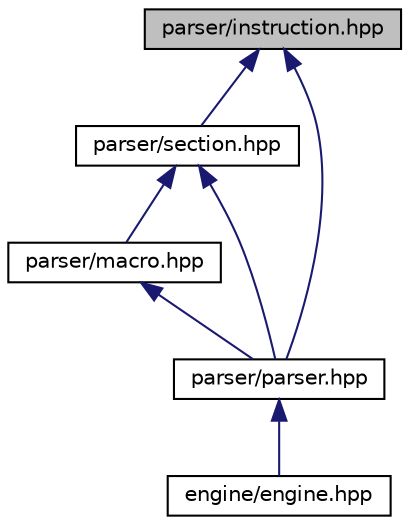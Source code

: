 digraph "parser/instruction.hpp"
{
  edge [fontname="Helvetica",fontsize="10",labelfontname="Helvetica",labelfontsize="10"];
  node [fontname="Helvetica",fontsize="10",shape=record];
  Node1 [label="parser/instruction.hpp",height=0.2,width=0.4,color="black", fillcolor="grey75", style="filled", fontcolor="black"];
  Node1 -> Node2 [dir="back",color="midnightblue",fontsize="10",style="solid"];
  Node2 [label="parser/section.hpp",height=0.2,width=0.4,color="black", fillcolor="white", style="filled",URL="$section_8hpp.html"];
  Node2 -> Node3 [dir="back",color="midnightblue",fontsize="10",style="solid"];
  Node3 [label="parser/macro.hpp",height=0.2,width=0.4,color="black", fillcolor="white", style="filled",URL="$macro_8hpp.html"];
  Node3 -> Node4 [dir="back",color="midnightblue",fontsize="10",style="solid"];
  Node4 [label="parser/parser.hpp",height=0.2,width=0.4,color="black", fillcolor="white", style="filled",URL="$parser_8hpp.html"];
  Node4 -> Node5 [dir="back",color="midnightblue",fontsize="10",style="solid"];
  Node5 [label="engine/engine.hpp",height=0.2,width=0.4,color="black", fillcolor="white", style="filled",URL="$engine_8hpp.html"];
  Node2 -> Node4 [dir="back",color="midnightblue",fontsize="10",style="solid"];
  Node1 -> Node4 [dir="back",color="midnightblue",fontsize="10",style="solid"];
}
